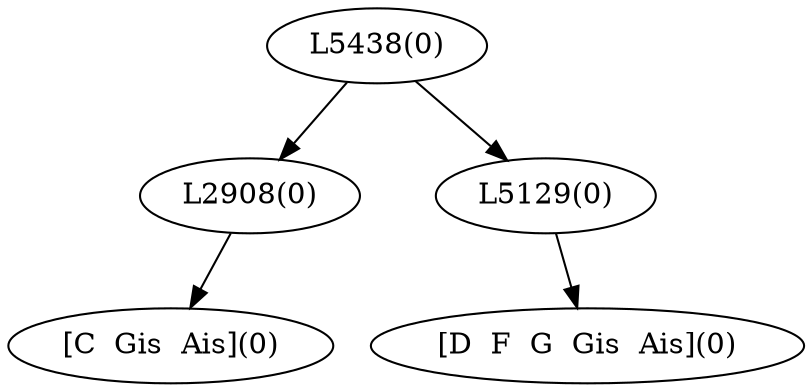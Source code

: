 digraph sample{
"L2908(0)"->"[C  Gis  Ais](0)"
"L5129(0)"->"[D  F  G  Gis  Ais](0)"
"L5438(0)"->"L2908(0)"
"L5438(0)"->"L5129(0)"
{rank = min; "L5438(0)"}
{rank = same; "L2908(0)"; "L5129(0)";}
{rank = max; "[C  Gis  Ais](0)"; "[D  F  G  Gis  Ais](0)";}
}